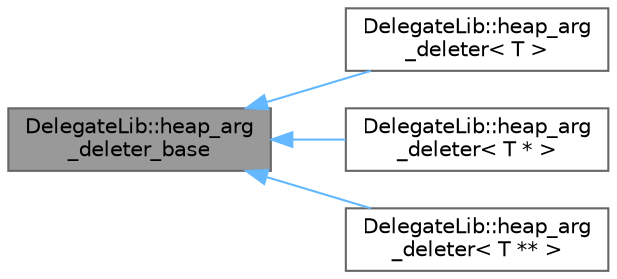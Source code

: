 digraph "DelegateLib::heap_arg_deleter_base"
{
 // LATEX_PDF_SIZE
  bgcolor="transparent";
  edge [fontname=Helvetica,fontsize=10,labelfontname=Helvetica,labelfontsize=10];
  node [fontname=Helvetica,fontsize=10,shape=box,height=0.2,width=0.4];
  rankdir="LR";
  Node1 [id="Node000001",label="DelegateLib::heap_arg\l_deleter_base",height=0.2,width=0.4,color="gray40", fillcolor="grey60", style="filled", fontcolor="black",tooltip="Base class for all deleter's."];
  Node1 -> Node2 [id="edge1_Node000001_Node000002",dir="back",color="steelblue1",style="solid",tooltip=" "];
  Node2 [id="Node000002",label="DelegateLib::heap_arg\l_deleter\< T \>",height=0.2,width=0.4,color="gray40", fillcolor="white", style="filled",URL="$class_delegate_lib_1_1heap__arg__deleter.html",tooltip="Frees heap memory for reference heap argument."];
  Node1 -> Node3 [id="edge2_Node000001_Node000003",dir="back",color="steelblue1",style="solid",tooltip=" "];
  Node3 [id="Node000003",label="DelegateLib::heap_arg\l_deleter\< T * \>",height=0.2,width=0.4,color="gray40", fillcolor="white", style="filled",URL="$class_delegate_lib_1_1heap__arg__deleter_3_01_t_01_5_01_4.html",tooltip="Frees heap memory for pointer heap argument."];
  Node1 -> Node4 [id="edge3_Node000001_Node000004",dir="back",color="steelblue1",style="solid",tooltip=" "];
  Node4 [id="Node000004",label="DelegateLib::heap_arg\l_deleter\< T ** \>",height=0.2,width=0.4,color="gray40", fillcolor="white", style="filled",URL="$class_delegate_lib_1_1heap__arg__deleter_3_01_t_01_5_5_01_4.html",tooltip="Frees heap memory for pointer to pointer heap argument."];
}
